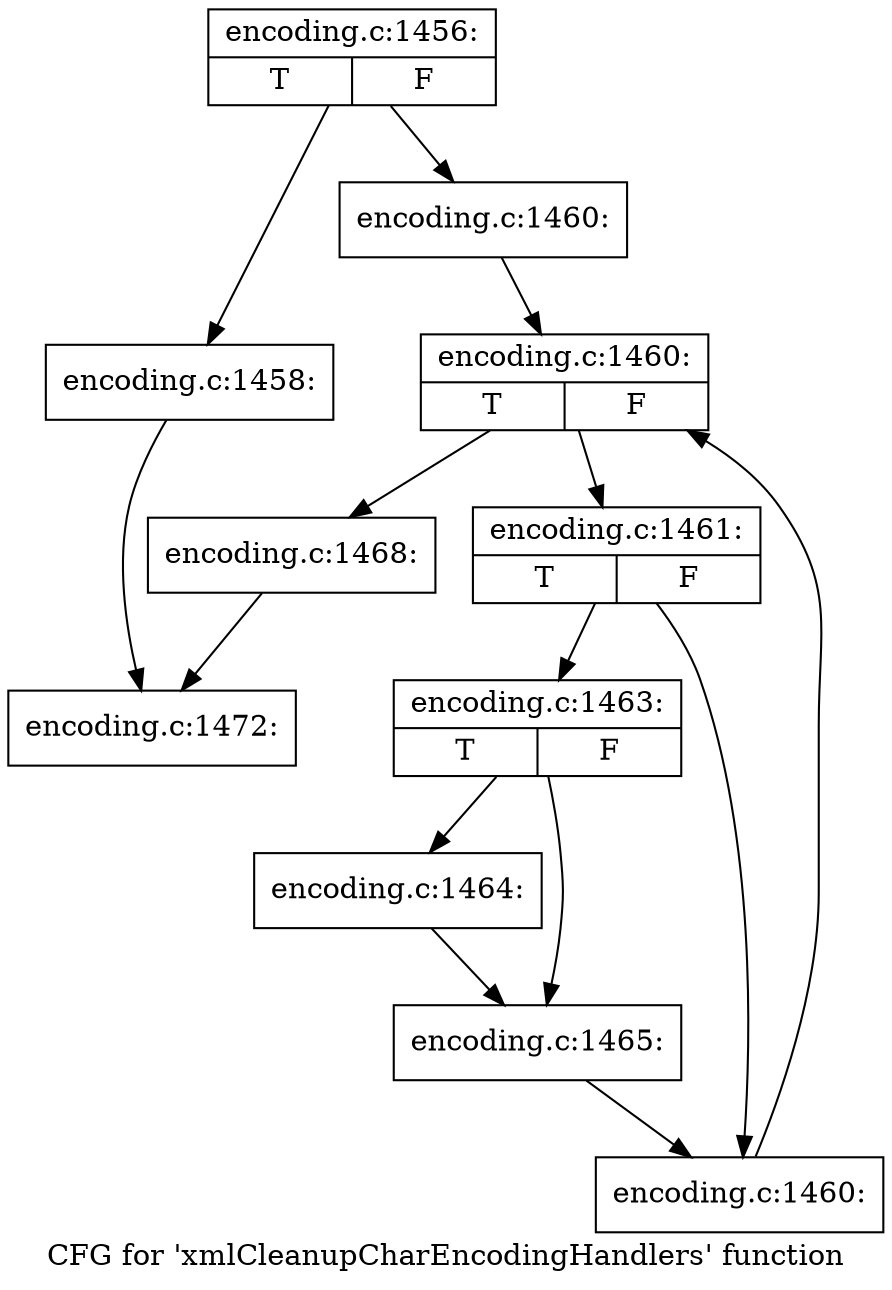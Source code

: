 digraph "CFG for 'xmlCleanupCharEncodingHandlers' function" {
	label="CFG for 'xmlCleanupCharEncodingHandlers' function";

	Node0x5557bd8e19a0 [shape=record,label="{encoding.c:1456:|{<s0>T|<s1>F}}"];
	Node0x5557bd8e19a0 -> Node0x5557bd8e1be0;
	Node0x5557bd8e19a0 -> Node0x5557bd8e1c30;
	Node0x5557bd8e1be0 [shape=record,label="{encoding.c:1458:}"];
	Node0x5557bd8e1be0 -> Node0x5557bd8e5d40;
	Node0x5557bd8e1c30 [shape=record,label="{encoding.c:1460:}"];
	Node0x5557bd8e1c30 -> Node0x5557bd8eafb0;
	Node0x5557bd8eafb0 [shape=record,label="{encoding.c:1460:|{<s0>T|<s1>F}}"];
	Node0x5557bd8eafb0 -> Node0x5557bd8eb1c0;
	Node0x5557bd8eafb0 -> Node0x5557bd8eaf60;
	Node0x5557bd8eb1c0 [shape=record,label="{encoding.c:1461:|{<s0>T|<s1>F}}"];
	Node0x5557bd8eb1c0 -> Node0x5557bd8eb650;
	Node0x5557bd8eb1c0 -> Node0x5557bd8eb6a0;
	Node0x5557bd8eb650 [shape=record,label="{encoding.c:1463:|{<s0>T|<s1>F}}"];
	Node0x5557bd8eb650 -> Node0x5557bd8ebc40;
	Node0x5557bd8eb650 -> Node0x5557bd8ebc90;
	Node0x5557bd8ebc40 [shape=record,label="{encoding.c:1464:}"];
	Node0x5557bd8ebc40 -> Node0x5557bd8ebc90;
	Node0x5557bd8ebc90 [shape=record,label="{encoding.c:1465:}"];
	Node0x5557bd8ebc90 -> Node0x5557bd8eb6a0;
	Node0x5557bd8eb6a0 [shape=record,label="{encoding.c:1460:}"];
	Node0x5557bd8eb6a0 -> Node0x5557bd8eafb0;
	Node0x5557bd8eaf60 [shape=record,label="{encoding.c:1468:}"];
	Node0x5557bd8eaf60 -> Node0x5557bd8e5d40;
	Node0x5557bd8e5d40 [shape=record,label="{encoding.c:1472:}"];
}
